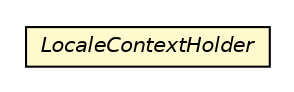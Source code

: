 #!/usr/local/bin/dot
#
# Class diagram 
# Generated by UMLGraph version R5_6_6-8-g8d7759 (http://www.umlgraph.org/)
#

digraph G {
	edge [fontname="Helvetica",fontsize=10,labelfontname="Helvetica",labelfontsize=10];
	node [fontname="Helvetica",fontsize=10,shape=plaintext];
	nodesep=0.25;
	ranksep=0.5;
	// org.dayatang.i18n.LocaleContextHolder
	c67170 [label=<<table title="org.dayatang.i18n.LocaleContextHolder" border="0" cellborder="1" cellspacing="0" cellpadding="2" port="p" bgcolor="lemonChiffon" href="./LocaleContextHolder.html">
		<tr><td><table border="0" cellspacing="0" cellpadding="1">
<tr><td align="center" balign="center"><font face="Helvetica-Oblique"> LocaleContextHolder </font></td></tr>
		</table></td></tr>
		</table>>, URL="./LocaleContextHolder.html", fontname="Helvetica", fontcolor="black", fontsize=10.0];
}

